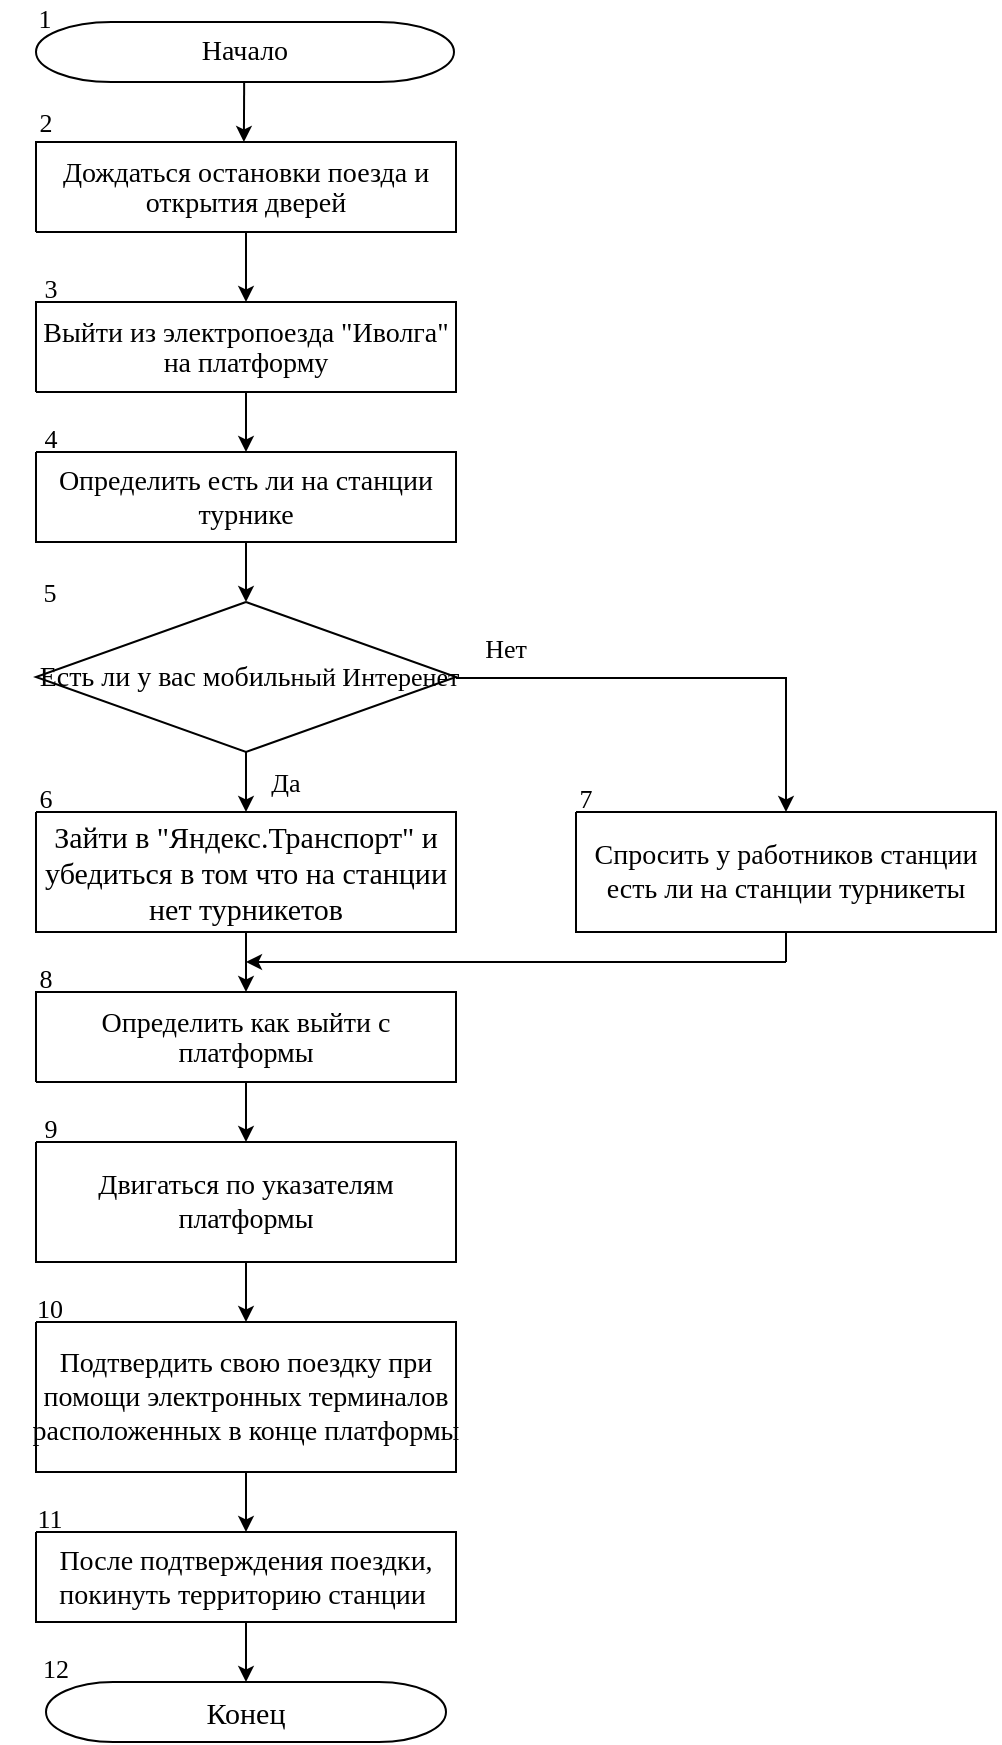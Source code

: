 <mxfile version="24.9.3">
  <diagram name="Страница-1" id="Страница-1">
    <mxGraphModel dx="-56" dy="-1249" grid="1" gridSize="10" guides="1" tooltips="1" connect="1" arrows="1" fold="1" page="1" pageScale="1" pageWidth="1442" pageHeight="2040" math="0" shadow="0">
      <root>
        <mxCell id="0" />
        <mxCell id="1" parent="0" />
        <mxCell id="3" value="Background" parent="0" />
        <mxCell id="fejvpfc_L5_mxK07ffW--48" value="" style="group" vertex="1" connectable="0" parent="3">
          <mxGeometry x="1922" y="2230" width="210" height="470" as="geometry" />
        </mxCell>
        <mxCell id="8" value="&lt;font style=&quot;font-family: &amp;quot;Times New Roman&amp;quot;; color: rgb(0, 0, 0); direction: ltr; letter-spacing: 0px; line-height: 120%; opacity: 1;&quot;&gt;&lt;font style=&quot;font-size: 14px;&quot;&gt;Дождаться остановки поезда и открытия дверей&lt;/font&gt;&lt;br&gt;&lt;/font&gt;" style="verticalAlign=middle;align=center;vsdxID=1;fillColor=#FFFFFF;gradientColor=none;shape=stencil(fc5LDoAgDEXRrZBuAJyX7sXEKo0IBvG3eyM60IEOe5LmXZxcPbKacoo9r9JkZ0GC4yQZCNuYuEtxDg3hWGdHOMSF1WbBgNotVMaAJvQSCp7nD7/wk+5nfe214v0Vd9qzR5dyOgA=);strokeColor=#000000;spacingTop=-3;spacingBottom=-3;spacingLeft=-3;spacingRight=-3;labelBackgroundColor=none;rounded=0;html=1;whiteSpace=wrap;" parent="fejvpfc_L5_mxK07ffW--48" vertex="1">
          <mxGeometry width="210" height="45" as="geometry" />
        </mxCell>
        <mxCell id="9" value="&lt;font style=&quot;font-family: &amp;quot;Times New Roman&amp;quot;; color: rgb(0, 0, 0); direction: ltr; letter-spacing: 0px; line-height: 120%; opacity: 1;&quot;&gt;&lt;font style=&quot;font-size: 14px;&quot;&gt;Выйти из электропоезда &quot;Иволга&quot; на платформу&lt;/font&gt;&lt;br&gt;&lt;/font&gt;" style="verticalAlign=middle;align=center;vsdxID=2;fillColor=#FFFFFF;gradientColor=none;shape=stencil(fc5LDoAgDEXRrZBuAJyX7sXEKo0IBvG3eyM60IEOe5LmXZxcPbKacoo9r9JkZ0GC4yQZCNuYuEtxDg3hWGdHOMSF1WbBgNotVMaAJvQSCp7nD7/wk+5nfe214v0Vd9qzR5dyOgA=);strokeColor=#000000;spacingTop=-3;spacingBottom=-3;spacingLeft=-3;spacingRight=-3;labelBackgroundColor=none;rounded=0;html=1;whiteSpace=wrap;" parent="fejvpfc_L5_mxK07ffW--48" vertex="1">
          <mxGeometry y="80" width="210" height="45" as="geometry" />
        </mxCell>
        <mxCell id="10" value="&lt;font style=&quot;font-family: &amp;quot;Times New Roman&amp;quot;; color: rgb(0, 0, 0); direction: ltr; letter-spacing: 0px; line-height: 120%; opacity: 1;&quot;&gt;&lt;font style=&quot;font-size: 14px;&quot;&gt;Определить как выйти с платформы&lt;/font&gt;&lt;br&gt;&lt;/font&gt;" style="verticalAlign=middle;align=center;vsdxID=3;fillColor=#FFFFFF;gradientColor=none;shape=stencil(fc5LDoAgDEXRrZBuAJyX7sXEKo0IBvG3eyM60IEOe5LmXZxcPbKacoo9r9JkZ0GC4yQZCNuYuEtxDg3hWGdHOMSF1WbBgNotVMaAJvQSCp7nD7/wk+5nfe214v0Vd9qzR5dyOgA=);strokeColor=#000000;spacingTop=-3;spacingBottom=-3;spacingLeft=-3;spacingRight=-3;labelBackgroundColor=none;rounded=0;html=1;whiteSpace=wrap;" parent="fejvpfc_L5_mxK07ffW--48" vertex="1">
          <mxGeometry y="425" width="210" height="45" as="geometry" />
        </mxCell>
        <mxCell id="38" style="vsdxID=22;edgeStyle=none;startArrow=none;endArrow=classic;startSize=5;endSize=5;strokeColor=#000000;spacingTop=0;spacingBottom=0;spacingLeft=0;spacingRight=0;verticalAlign=middle;html=1;labelBackgroundColor=#ffffff;rounded=0;exitX=0.5;exitY=1;exitDx=0;exitDy=0;exitPerimeter=0;entryX=0.5;entryY=0;entryDx=0;entryDy=0;entryPerimeter=0" parent="fejvpfc_L5_mxK07ffW--48" source="9" target="15" edge="1">
          <mxGeometry relative="1" as="geometry">
            <mxPoint x="105" y="125" as="sourcePoint" />
            <mxPoint x="105" y="155" as="targetPoint" />
            <Array capacity="4" as="points" />
            <mxPoint y="116" as="offset" />
          </mxGeometry>
        </mxCell>
        <mxCell id="39" style="vsdxID=23;edgeStyle=none;startArrow=none;endArrow=classic;startSize=5;endSize=5;strokeColor=#000000;spacingTop=0;spacingBottom=0;spacingLeft=0;spacingRight=0;verticalAlign=middle;html=1;labelBackgroundColor=#ffffff;rounded=0;exitX=0.5;exitY=1;exitDx=0;exitDy=0;exitPerimeter=0;entryX=0.5;entryY=0;entryDx=0;entryDy=0;entryPerimeter=0" parent="fejvpfc_L5_mxK07ffW--48" source="8" target="9" edge="1">
          <mxGeometry relative="1" as="geometry">
            <mxPoint x="105" y="50" as="sourcePoint" />
            <mxPoint x="105" y="80" as="targetPoint" />
            <Array capacity="4" as="points" />
            <mxPoint y="116" as="offset" />
          </mxGeometry>
        </mxCell>
        <mxCell id="41" style="vsdxID=25;edgeStyle=none;startArrow=none;endArrow=classic;startSize=5;endSize=5;strokeColor=#000000;spacingTop=0;spacingBottom=0;spacingLeft=0;spacingRight=0;verticalAlign=middle;html=1;labelBackgroundColor=#ffffff;rounded=0;exitX=0.5;exitY=1;exitDx=0;exitDy=0;exitPerimeter=0;entryX=0.5;entryY=0;entryDx=0;entryDy=0;entryPerimeter=0" parent="fejvpfc_L5_mxK07ffW--48" source="10" target="17" edge="1">
          <mxGeometry relative="1" as="geometry">
            <mxPoint x="105" y="470" as="sourcePoint" />
            <mxPoint x="105" y="500" as="targetPoint" />
            <Array capacity="4" as="points" />
            <mxPoint y="116" as="offset" />
          </mxGeometry>
        </mxCell>
        <mxCell id="4" value="Блок-схема" parent="0" />
        <mxCell id="11" value="&lt;font style=&quot;font-size:15px;font-family:Times New Roman;color:#000000;direction:ltr;letter-spacing:0px;line-height:120.0%;opacity:1&quot;&gt;Конец&#xa;&lt;/font&gt;" style="verticalAlign=middle;align=center;vsdxID=4;fillColor=#FFFFFF;gradientColor=none;shape=stencil(bZFrDoMgEISvYjgACtRXgtzFVCykVhrUVm9fcMEY03+TITv77cAn1b5lMs3WPOVXd7NqkB6VtHpGgvfGyoc1y9gJ/m5nJfjLfGSyNogUuELJ5kSWoVTwQY+7XzFMz/59sX6ANKim+OZHCLwlKw1ic6IscUGcx6LnRH4JgAcnKMWshoAY6mQG4wGAeePEdfBeQkucU0gNSAEo7mDg/MEJMJGcHlnxrv0YWMuOPlKosdfDAJ1771xzun+I+AE=);strokeColor=#000000;spacingTop=-3;spacingBottom=-3;spacingLeft=-3;spacingRight=-3;labelBackgroundColor=none;rounded=0;html=1;whiteSpace=wrap;" parent="4" vertex="1">
          <mxGeometry x="1927" y="3000" width="200" height="30" as="geometry" />
        </mxCell>
        <mxCell id="12" value="&lt;font style=&quot;font-family: &amp;quot;Times New Roman&amp;quot;; color: rgb(0, 0, 0); direction: ltr; letter-spacing: 0px; line-height: 120%; opacity: 1;&quot;&gt;&lt;font style=&quot;font-size: 14px;&quot;&gt;Начало&lt;/font&gt;&lt;br&gt;&lt;/font&gt;" style="verticalAlign=middle;align=center;vsdxID=5;fillColor=#FFFFFF;gradientColor=none;shape=stencil(bVFBDoMgEPwK4QEK2ComyF9MxUJqpUFt9fdFFhpjemKYZWdnBzHp9qXQNDv7UB/TzbrBZtTKmRlL0Vun7s4uYyfFq521FE/7VmhtMOUYbf4gBOdSDGYMLGdH9ra4/TFtcE2z+uJLFGpoZRFsHlRVVlLPFYnz4HoSgIIHjGVFDQJJ1EMC7WF8sV8PnqLTkyDPSAmK0U40k/QLYP5YiUaSa/bTSjuFRTg0xyRyCK83wwBJ79wx3Dx8g/wC);strokeColor=#000000;spacingTop=-3;spacingBottom=-3;spacingLeft=-3;spacingRight=-3;labelBackgroundColor=none;rounded=0;html=1;whiteSpace=wrap;" parent="4" vertex="1">
          <mxGeometry x="1922" y="2170" width="209" height="30" as="geometry" />
        </mxCell>
        <mxCell id="5" value="Background" parent="0" />
        <mxCell id="13" value="&lt;font style=&quot;font-family: &amp;quot;Times New Roman&amp;quot;; color: rgb(0, 0, 0); direction: ltr; letter-spacing: 0px; line-height: 120%; opacity: 1; font-size: 14px;&quot;&gt;&amp;nbsp;Есть ли у вас мобиль&lt;/font&gt;&lt;font style=&quot;font-size:13px;font-family:Times New Roman;color:#000000;direction:ltr;letter-spacing:0px;line-height:120.0%;opacity:1&quot;&gt;ный Интеренет&lt;/font&gt;" style="verticalAlign=middle;align=center;vsdxID=6;fillColor=#FFFFFF;gradientColor=none;shape=stencil(fc49DsMgDIbhqyBfADpkM74LUpxilQAi9Ce3j4AM6ZL18Sf5xc27zGqrJb34K3P1FiR6LlKBcEmFnyW940yYXfWEa/qw+lmYDKjdggFNGCR2e5iB05+ey3a86M2ymx7vFglhtDW75ugeTgc=);strokeColor=#000000;spacingTop=-3;spacingBottom=-3;spacingLeft=-3;spacingRight=-3;labelBackgroundColor=none;rounded=0;html=1;whiteSpace=wrap;" parent="5" vertex="1">
          <mxGeometry x="1922" y="2460" width="210" height="75" as="geometry" />
        </mxCell>
        <mxCell id="14" value="&lt;font style=&quot;font-family: &amp;quot;Times New Roman&amp;quot;; color: rgb(0, 0, 0); direction: ltr; letter-spacing: 0px; line-height: 120%; opacity: 1; font-size: 14px;&quot;&gt;Спросить у работников станции есть ли на станции турникеты&lt;/font&gt;" style="verticalAlign=middle;align=center;vsdxID=7;fillColor=#FFFFFF;gradientColor=none;shape=stencil(fc49DoAgDIbhqxAugO6ldzGhSiMCQfy7vQEWJpY2eZbvhdMukcSZU9jpYZOtluwtJc4SYQ2JthQubxDiki3CEW4Sr5aTFF+5CsGxrzRPAyy/4wFWUm1tZedaWrG+RtVu/AE=);strokeColor=#000000;spacingTop=-3;spacingBottom=-3;spacingLeft=-3;spacingRight=-3;labelBackgroundColor=none;rounded=0;html=1;whiteSpace=wrap;" parent="5" vertex="1">
          <mxGeometry x="2192" y="2565" width="210" height="60" as="geometry" />
        </mxCell>
        <mxCell id="15" value="&lt;font style=&quot;font-family: &amp;quot;Times New Roman&amp;quot;; color: rgb(0, 0, 0); direction: ltr; letter-spacing: 0px; line-height: 120%; opacity: 1; font-size: 14px;&quot;&gt;Определить есть ли на станции турнике&lt;/font&gt;" style="verticalAlign=middle;align=center;vsdxID=8;fillColor=#FFFFFF;gradientColor=none;shape=stencil(fc49DoAgDIbhqxAugO6ldzGhSiMCQfy7vQEWJpY2eZbvhdMukcSZU9jpYZOtluwtJc4SYQ2JthQubxDiki3CEW4Sr5aTFF+5CsGxrzRPAyy/4wFWUm1tZedaWrG+RtVu/AE=);strokeColor=#000000;spacingTop=-3;spacingBottom=-3;spacingLeft=-3;spacingRight=-3;labelBackgroundColor=none;rounded=0;html=1;whiteSpace=wrap;" parent="5" vertex="1">
          <mxGeometry x="1922" y="2385" width="210" height="45" as="geometry" />
        </mxCell>
        <mxCell id="16" value="&lt;font style=&quot;font-size:15px;font-family:times new roman;color:#000000;direction:ltr;letter-spacing:0px;line-height:120.0%;opacity:1&quot;&gt;Зайти в &quot;Яндекс.Транспорт&quot; и убедиться в том что на станции нет турникетов&lt;/font&gt;" style="verticalAlign=middle;align=center;vsdxID=9;fillColor=#ffffff;gradientColor=none;shape=stencil(fc49DoAgDIbhqxAugO6ldzGhSiMCQfy7vQEWJpY2eZbvhdMukcSZU9jpYZOtluwtJc4SYQ2JthQubxDiki3CEW4Sr5aTFF+5CsGxrzRPAyy/4wFWUm1tZedaWrG+RtVu/AE=);strokeColor=#000000;spacingTop=-3;spacingBottom=-3;spacingLeft=-3;spacingRight=-3;labelBackgroundColor=none;rounded=0;html=1;whiteSpace=wrap;" parent="5" vertex="1">
          <mxGeometry x="1922" y="2565" width="210" height="60" as="geometry" />
        </mxCell>
        <mxCell id="17" value="&lt;font style=&quot;font-family: &amp;quot;Times New Roman&amp;quot;; color: rgb(0, 0, 0); direction: ltr; letter-spacing: 0px; line-height: 120%; opacity: 1; font-size: 14px;&quot;&gt;Двигаться по указателям платформы&lt;/font&gt;" style="verticalAlign=middle;align=center;vsdxID=10;fillColor=#ffffff;gradientColor=none;shape=stencil(fc49DoAgDIbhqxAugO6ldzGhSiMCQfy7vQEWJpY2eZbvhdMukcSZU9jpYZOtluwtJc4SYQ2JthQubxDiki3CEW4Sr5aTFF+5CsGxrzRPAyy/4wFWUm1tZedaWrG+RtVu/AE=);strokeColor=#000000;spacingTop=-3;spacingBottom=-3;spacingLeft=-3;spacingRight=-3;labelBackgroundColor=none;rounded=0;html=1;whiteSpace=wrap;" parent="5" vertex="1">
          <mxGeometry x="1922" y="2730" width="210" height="60" as="geometry" />
        </mxCell>
        <mxCell id="20" value="&lt;font style=&quot;font-family: &amp;quot;times new roman&amp;quot;; color: rgb(0, 0, 0); direction: ltr; letter-spacing: 0px; line-height: 120%; opacity: 1; font-size: 14px;&quot;&gt;Подтвердить свою поездку при помощи электронных терминалов расположенных в конце платформы&lt;/font&gt;" style="verticalAlign=middle;align=center;vsdxID=13;fillColor=#ffffff;gradientColor=none;shape=stencil(fc49DoAgDIbhqxAugO6ldzGhSiMCQfy7vQEWJpY2eZbvhdMukcSZU9jpYZOtluwtJc4SYQ2JthQubxDiki3CEW4Sr5aTFF+5CsGxrzRPAyy/4wFWUm1tZedaWrG+RtVu/AE=);strokeColor=#000000;spacingTop=-3;spacingBottom=-3;spacingLeft=-3;spacingRight=-3;labelBackgroundColor=none;rounded=0;html=1;whiteSpace=wrap;" parent="5" vertex="1">
          <mxGeometry x="1922" y="2820" width="210" height="75" as="geometry" />
        </mxCell>
        <mxCell id="21" value="&lt;font style=&quot;font-family: &amp;quot;times new roman&amp;quot;; color: rgb(0, 0, 0); direction: ltr; letter-spacing: 0px; line-height: 120%; opacity: 1; font-size: 14px;&quot;&gt;После подтверждения поездки, покинуть территорию станции&amp;nbsp;&lt;/font&gt;" style="verticalAlign=middle;align=center;vsdxID=14;fillColor=#ffffff;gradientColor=none;shape=stencil(fc49DoAgDIbhqxAugO6ldzGhSiMCQfy7vQEWJpY2eZbvhdMukcSZU9jpYZOtluwtJc4SYQ2JthQubxDiki3CEW4Sr5aTFF+5CsGxrzRPAyy/4wFWUm1tZedaWrG+RtVu/AE=);strokeColor=#000000;spacingTop=-3;spacingBottom=-3;spacingLeft=-3;spacingRight=-3;labelBackgroundColor=none;rounded=0;html=1;whiteSpace=wrap;" parent="5" vertex="1">
          <mxGeometry x="1922" y="2925" width="210" height="45" as="geometry" />
        </mxCell>
        <mxCell id="22" value="&lt;font style=&quot;font-size:13px;font-family:Times New Roman;color:#000000;direction:ltr;letter-spacing:0px;line-height:120.0%;opacity:1&quot;&gt;1&lt;/font&gt;" style="verticalAlign=middle;align=center;vsdxID=15;fillColor=none;gradientColor=none;shape=stencil(fc49DoAgDIbhqxAugO6ldzGhSiMCQfy7vQEWJpY2eZbvhdMukcSZU9jpYZOtluwtJc4SYQ2JthQubxDiki3CEW4Sr5aTFF+5CsGxrzRPAyy/4wFWUm1tZedaWrG+RtVu/AE=);strokeColor=none;spacingTop=-3;spacingBottom=-3;spacingLeft=-3;spacingRight=-3;labelBackgroundColor=none;rounded=0;html=1;whiteSpace=wrap;" parent="5" vertex="1">
          <mxGeometry x="1904" y="2160" width="45" height="15" as="geometry" />
        </mxCell>
        <mxCell id="23" value="&lt;font style=&quot;font-size:13px;font-family:Times New Roman;color:#000000;direction:ltr;letter-spacing:0px;line-height:120.0%;opacity:1&quot;&gt;2&lt;/font&gt;" style="verticalAlign=middle;align=center;vsdxID=16;fillColor=none;gradientColor=none;shape=stencil(fc49DoAgDIbhqxAugO6ldzGhSiMCQfy7vQEWJpY2eZbvhdMukcSZU9jpYZOtluwtJc4SYQ2JthQubxDiki3CEW4Sr5aTFF+5CsGxrzRPAyy/4wFWUm1tZedaWrG+RtVu/AE=);strokeColor=none;spacingTop=-3;spacingBottom=-3;spacingLeft=-3;spacingRight=-3;labelBackgroundColor=none;rounded=0;html=1;whiteSpace=wrap;" parent="5" vertex="1">
          <mxGeometry x="1907" y="2210" width="40" height="20" as="geometry" />
        </mxCell>
        <mxCell id="24" value="&lt;font style=&quot;font-size:13px;font-family:Times New Roman;color:#000000;direction:ltr;letter-spacing:0px;line-height:120.0%;opacity:1&quot;&gt;3&lt;/font&gt;" style="verticalAlign=middle;align=center;vsdxID=17;fillColor=none;gradientColor=none;shape=stencil(fc49DoAgDIbhqxAugO6ldzGhSiMCQfy7vQEWJpY2eZbvhdMukcSZU9jpYZOtluwtJc4SYQ2JthQubxDiki3CEW4Sr5aTFF+5CsGxrzRPAyy/4wFWUm1tZedaWrG+RtVu/AE=);strokeColor=none;spacingTop=-3;spacingBottom=-3;spacingLeft=-3;spacingRight=-3;labelBackgroundColor=none;rounded=0;html=1;whiteSpace=wrap;" parent="5" vertex="1">
          <mxGeometry x="1907" y="2295" width="45" height="15" as="geometry" />
        </mxCell>
        <mxCell id="25" value="&lt;font style=&quot;font-size:13px;font-family:Times New Roman;color:#000000;direction:ltr;letter-spacing:0px;line-height:120.0%;opacity:1&quot;&gt;4&lt;/font&gt;" style="verticalAlign=middle;align=center;vsdxID=18;fillColor=none;gradientColor=none;shape=stencil(fc49DoAgDIbhqxAugO6ldzGhSiMCQfy7vQEWJpY2eZbvhdMukcSZU9jpYZOtluwtJc4SYQ2JthQubxDiki3CEW4Sr5aTFF+5CsGxrzRPAyy/4wFWUm1tZedaWrG+RtVu/AE=);strokeColor=none;spacingTop=-3;spacingBottom=-3;spacingLeft=-3;spacingRight=-3;labelBackgroundColor=none;rounded=0;html=1;whiteSpace=wrap;" parent="5" vertex="1">
          <mxGeometry x="1907" y="2370" width="45" height="15" as="geometry" />
        </mxCell>
        <mxCell id="26" value="&lt;font style=&quot;font-size:13px;font-family:Times New Roman;color:#000000;direction:ltr;letter-spacing:0px;line-height:120.0%;opacity:1&quot;&gt;5&lt;/font&gt;" style="verticalAlign=middle;align=center;vsdxID=19;fillColor=none;gradientColor=none;shape=stencil(fc49DoAgDIbhqxAugO6ldzGhSiMCQfy7vQEWJpY2eZbvhdMukcSZU9jpYZOtluwtJc4SYQ2JthQubxDiki3CEW4Sr5aTFF+5CsGxrzRPAyy/4wFWUm1tZedaWrG+RtVu/AE=);strokeColor=none;spacingTop=-3;spacingBottom=-3;spacingLeft=-3;spacingRight=-3;labelBackgroundColor=none;rounded=0;html=1;whiteSpace=wrap;" parent="5" vertex="1">
          <mxGeometry x="1909" y="2445" width="40" height="20" as="geometry" />
        </mxCell>
        <mxCell id="36" style="vsdxID=20;edgeStyle=none;startArrow=none;endArrow=classic;startSize=5;endSize=5;strokeColor=#000000;spacingTop=0;spacingBottom=0;spacingLeft=0;spacingRight=0;verticalAlign=middle;html=1;labelBackgroundColor=#ffffff;rounded=0;exitX=0.5;exitY=1;exitDx=0;exitDy=0;exitPerimeter=0;entryX=0.5;entryY=0;entryDx=0;entryDy=0;entryPerimeter=0" parent="5" source="13" target="16" edge="1">
          <mxGeometry relative="1" as="geometry">
            <mxPoint x="2027" y="2535" as="sourcePoint" />
            <mxPoint x="2027" y="2565" as="targetPoint" />
            <Array capacity="4" as="points" />
            <mxPoint y="116" as="offset" />
          </mxGeometry>
        </mxCell>
        <mxCell id="37" style="vsdxID=21;edgeStyle=none;startArrow=none;endArrow=classic;startSize=5;endSize=5;strokeColor=#000000;spacingTop=0;spacingBottom=0;spacingLeft=0;spacingRight=0;verticalAlign=middle;html=1;labelBackgroundColor=#ffffff;rounded=0;exitX=0.5;exitY=1;exitDx=0;exitDy=0;exitPerimeter=0;entryX=0.5;entryY=0;entryDx=0;entryDy=0;entryPerimeter=0" parent="5" source="15" target="13" edge="1">
          <mxGeometry relative="1" as="geometry">
            <mxPoint x="2027" y="2430" as="sourcePoint" />
            <mxPoint x="2027" y="2460" as="targetPoint" />
            <Array capacity="4" as="points" />
            <mxPoint y="116" as="offset" />
          </mxGeometry>
        </mxCell>
        <mxCell id="40" style="vsdxID=24;edgeStyle=none;startArrow=none;endArrow=classic;startSize=5;endSize=5;strokeColor=#000000;spacingTop=0;spacingBottom=0;spacingLeft=0;spacingRight=0;verticalAlign=middle;html=1;labelBackgroundColor=#ffffff;rounded=0;exitX=0.5;exitY=1;exitDx=0;exitDy=0;exitPerimeter=0;entryX=0.5;entryY=0;entryDx=0;entryDy=0;entryPerimeter=0" parent="5" source="16" target="10" edge="1">
          <mxGeometry relative="1" as="geometry">
            <mxPoint x="2027" y="2625" as="sourcePoint" />
            <mxPoint x="2027" y="2655" as="targetPoint" />
            <Array capacity="4" as="points" />
            <mxPoint y="116" as="offset" />
          </mxGeometry>
        </mxCell>
        <mxCell id="42" style="vsdxID=26;edgeStyle=none;startArrow=none;endArrow=classic;startSize=5;endSize=5;strokeColor=#000000;spacingTop=0;spacingBottom=0;spacingLeft=0;spacingRight=0;verticalAlign=middle;html=1;labelBackgroundColor=#ffffff;rounded=0;exitX=0.5;exitY=1;exitDx=0;exitDy=0;exitPerimeter=0;entryX=0.5;entryY=0;entryDx=0;entryDy=0;entryPerimeter=0" parent="5" source="17" target="20" edge="1">
          <mxGeometry relative="1" as="geometry">
            <mxPoint x="2027" y="2790" as="sourcePoint" />
            <mxPoint x="2027" y="2820" as="targetPoint" />
            <Array capacity="4" as="points" />
            <mxPoint y="116" as="offset" />
          </mxGeometry>
        </mxCell>
        <mxCell id="43" style="vsdxID=27;edgeStyle=none;startArrow=none;endArrow=classic;startSize=5;endSize=5;strokeColor=#000000;spacingTop=0;spacingBottom=0;spacingLeft=0;spacingRight=0;verticalAlign=middle;html=1;labelBackgroundColor=#ffffff;rounded=0;exitX=0.5;exitY=1;exitDx=0;exitDy=0;exitPerimeter=0;entryX=0.5;entryY=0;entryDx=0;entryDy=0;entryPerimeter=0" parent="5" source="20" target="21" edge="1">
          <mxGeometry relative="1" as="geometry">
            <mxPoint x="2027" y="2895" as="sourcePoint" />
            <mxPoint x="2027" y="2925" as="targetPoint" />
            <Array capacity="4" as="points" />
            <mxPoint y="116" as="offset" />
          </mxGeometry>
        </mxCell>
        <mxCell id="44" style="vsdxID=28;edgeStyle=none;startArrow=none;endArrow=classic;startSize=5;endSize=5;strokeColor=#000000;spacingTop=0;spacingBottom=0;spacingLeft=0;spacingRight=0;verticalAlign=middle;html=1;labelBackgroundColor=#ffffff;rounded=0;exitX=0.5;exitY=1;exitDx=0;exitDy=0;exitPerimeter=0;entryX=0.5;entryY=0;entryDx=0;entryDy=0;entryPerimeter=0" parent="5" source="21" target="11" edge="1">
          <mxGeometry relative="1" as="geometry">
            <mxPoint x="2027" y="2970" as="sourcePoint" />
            <mxPoint x="2027" y="3000" as="targetPoint" />
            <Array capacity="4" as="points" />
            <mxPoint y="116" as="offset" />
          </mxGeometry>
        </mxCell>
        <mxCell id="2" value="Background" parent="0" />
        <mxCell id="27" value="&lt;font style=&quot;font-size:13px;font-family:Times New Roman;color:#000000;direction:ltr;letter-spacing:0px;line-height:120.0%;opacity:1&quot;&gt;6&lt;/font&gt;" style="verticalAlign=middle;align=center;vsdxID=30;fillColor=none;gradientColor=none;shape=stencil(fc49DoAgDIbhqxAugO6ldzGhSiMCQfy7vQEWJpY2eZbvhdMukcSZU9jpYZOtluwtJc4SYQ2JthQubxDiki3CEW4Sr5aTFF+5CsGxrzRPAyy/4wFWUm1tZedaWrG+RtVu/AE=);strokeColor=none;spacingTop=-3;spacingBottom=-3;spacingLeft=-3;spacingRight=-3;labelBackgroundColor=none;rounded=0;html=1;whiteSpace=wrap;" parent="2" vertex="1">
          <mxGeometry x="1907" y="2550" width="40" height="15" as="geometry" />
        </mxCell>
        <mxCell id="28" value="&lt;font style=&quot;font-size:13px;font-family:Times New Roman;color:#000000;direction:ltr;letter-spacing:0px;line-height:120.0%;opacity:1&quot;&gt;7&lt;/font&gt;" style="verticalAlign=middle;align=center;vsdxID=31;fillColor=none;gradientColor=none;shape=stencil(fc49DoAgDIbhqxAugO6ldzGhSiMCQfy7vQEWJpY2eZbvhdMukcSZU9jpYZOtluwtJc4SYQ2JthQubxDiki3CEW4Sr5aTFF+5CsGxrzRPAyy/4wFWUm1tZedaWrG+RtVu/AE=);strokeColor=none;spacingTop=-3;spacingBottom=-3;spacingLeft=-3;spacingRight=-3;labelBackgroundColor=none;rounded=0;html=1;whiteSpace=wrap;" parent="2" vertex="1">
          <mxGeometry x="2177" y="2550" width="40" height="15" as="geometry" />
        </mxCell>
        <mxCell id="29" value="&lt;font style=&quot;font-size:13px;font-family:Times New Roman;color:#000000;direction:ltr;letter-spacing:0px;line-height:120.0%;opacity:1&quot;&gt;8&lt;/font&gt;" style="verticalAlign=middle;align=center;vsdxID=32;fillColor=none;gradientColor=none;shape=stencil(fc49DoAgDIbhqxAugO6ldzGhSiMCQfy7vQEWJpY2eZbvhdMukcSZU9jpYZOtluwtJc4SYQ2JthQubxDiki3CEW4Sr5aTFF+5CsGxrzRPAyy/4wFWUm1tZedaWrG+RtVu/AE=);strokeColor=none;spacingTop=-3;spacingBottom=-3;spacingLeft=-3;spacingRight=-3;labelBackgroundColor=none;rounded=0;html=1;whiteSpace=wrap;" parent="2" vertex="1">
          <mxGeometry x="1907" y="2640" width="40" height="15" as="geometry" />
        </mxCell>
        <mxCell id="30" value="&lt;font style=&quot;font-size:13px;font-family:Times New Roman;color:#000000;direction:ltr;letter-spacing:0px;line-height:120.0%;opacity:1&quot;&gt;9&lt;/font&gt;" style="verticalAlign=middle;align=center;vsdxID=33;fillColor=none;gradientColor=none;shape=stencil(fc49DoAgDIbhqxAugO6ldzGhSiMCQfy7vQEWJpY2eZbvhdMukcSZU9jpYZOtluwtJc4SYQ2JthQubxDiki3CEW4Sr5aTFF+5CsGxrzRPAyy/4wFWUm1tZedaWrG+RtVu/AE=);strokeColor=none;spacingTop=-3;spacingBottom=-3;spacingLeft=-3;spacingRight=-3;labelBackgroundColor=none;rounded=0;html=1;whiteSpace=wrap;" parent="2" vertex="1">
          <mxGeometry x="1907" y="2715" width="45" height="15" as="geometry" />
        </mxCell>
        <mxCell id="31" value="&lt;font style=&quot;font-size:13px;font-family:Times New Roman;color:#000000;direction:ltr;letter-spacing:0px;line-height:120.0%;opacity:1&quot;&gt;10&lt;/font&gt;" style="verticalAlign=middle;align=center;vsdxID=34;fillColor=none;gradientColor=none;shape=stencil(fc49DoAgDIbhqxAugO6ldzGhSiMCQfy7vQEWJpY2eZbvhdMukcSZU9jpYZOtluwtJc4SYQ2JthQubxDiki3CEW4Sr5aTFF+5CsGxrzRPAyy/4wFWUm1tZedaWrG+RtVu/AE=);strokeColor=none;spacingTop=-3;spacingBottom=-3;spacingLeft=-3;spacingRight=-3;labelBackgroundColor=none;rounded=0;html=1;whiteSpace=wrap;" parent="2" vertex="1">
          <mxGeometry x="1909" y="2805" width="40" height="15" as="geometry" />
        </mxCell>
        <mxCell id="32" value="&lt;font style=&quot;font-size:13px;font-family:Times New Roman;color:#000000;direction:ltr;letter-spacing:0px;line-height:120.0%;opacity:1&quot;&gt;11&lt;/font&gt;" style="verticalAlign=middle;align=center;vsdxID=35;fillColor=none;gradientColor=none;shape=stencil(fc49DoAgDIbhqxAugO6ldzGhSiMCQfy7vQEWJpY2eZbvhdMukcSZU9jpYZOtluwtJc4SYQ2JthQubxDiki3CEW4Sr5aTFF+5CsGxrzRPAyy/4wFWUm1tZedaWrG+RtVu/AE=);strokeColor=none;spacingTop=-3;spacingBottom=-3;spacingLeft=-3;spacingRight=-3;labelBackgroundColor=none;rounded=0;html=1;whiteSpace=wrap;" parent="2" vertex="1">
          <mxGeometry x="1909" y="2910" width="40" height="15" as="geometry" />
        </mxCell>
        <mxCell id="33" value="&lt;font style=&quot;font-size:13px;font-family:Times New Roman;color:#000000;direction:ltr;letter-spacing:0px;line-height:120.0%;opacity:1&quot;&gt;12&lt;/font&gt;" style="verticalAlign=middle;align=center;vsdxID=36;fillColor=none;gradientColor=none;shape=stencil(fc49DoAgDIbhqxAugO6ldzGhSiMCQfy7vQEWJpY2eZbvhdMukcSZU9jpYZOtluwtJc4SYQ2JthQubxDiki3CEW4Sr5aTFF+5CsGxrzRPAyy/4wFWUm1tZedaWrG+RtVu/AE=);strokeColor=none;spacingTop=-3;spacingBottom=-3;spacingLeft=-3;spacingRight=-3;labelBackgroundColor=none;rounded=0;html=1;whiteSpace=wrap;" parent="2" vertex="1">
          <mxGeometry x="1912" y="2985" width="40" height="15" as="geometry" />
        </mxCell>
        <mxCell id="34" value="&lt;font style=&quot;font-size:13px;font-family:Times New Roman;color:#000000;direction:ltr;letter-spacing:0px;line-height:120.0%;opacity:1&quot;&gt;Да&lt;/font&gt;" style="verticalAlign=middle;align=center;vsdxID=37;fillColor=none;gradientColor=none;shape=stencil(fc49DoAgDIbhqxAugO6ldzGhSiMCQfy7vQEWJpY2eZbvhdMukcSZU9jpYZOtluwtJc4SYQ2JthQubxDiki3CEW4Sr5aTFF+5CsGxrzRPAyy/4wFWUm1tZedaWrG+RtVu/AE=);strokeColor=none;spacingTop=-3;spacingBottom=-3;spacingLeft=-3;spacingRight=-3;labelBackgroundColor=none;rounded=0;html=1;whiteSpace=wrap;" parent="2" vertex="1">
          <mxGeometry x="2027" y="2535" width="40" height="30" as="geometry" />
        </mxCell>
        <mxCell id="35" value="&lt;font style=&quot;font-size:13px;font-family:Times New Roman;color:#000000;direction:ltr;letter-spacing:0px;line-height:120.0%;opacity:1&quot;&gt;Нет&lt;/font&gt;" style="verticalAlign=middle;align=center;vsdxID=38;fillColor=none;gradientColor=none;shape=stencil(fc49DoAgDIbhqxAugO6ldzGhSiMCQfy7vQEWJpY2eZbvhdMukcSZU9jpYZOtluwtJc4SYQ2JthQubxDiki3CEW4Sr5aTFF+5CsGxrzRPAyy/4wFWUm1tZedaWrG+RtVu/AE=);strokeColor=none;spacingTop=-3;spacingBottom=-3;spacingLeft=-3;spacingRight=-3;labelBackgroundColor=none;rounded=0;html=1;whiteSpace=wrap;" parent="2" vertex="1">
          <mxGeometry x="2137" y="2475" width="40" height="15" as="geometry" />
        </mxCell>
        <mxCell id="48" style="vsdxID=40;edgeStyle=none;startArrow=none;endArrow=none;startSize=5;endSize=5;strokeColor=#000000;spacingTop=0;spacingBottom=0;spacingLeft=0;spacingRight=0;verticalAlign=middle;html=1;labelBackgroundColor=#ffffff;rounded=1;" parent="2" edge="1">
          <mxGeometry relative="1" as="geometry">
            <mxPoint x="2297" y="2640" as="sourcePoint" />
            <mxPoint x="2297" y="2625" as="targetPoint" />
            <Array capacity="4" as="points" />
            <mxPoint y="109" as="offset" />
          </mxGeometry>
        </mxCell>
        <mxCell id="45" style="vsdxID=39;edgeStyle=none;startArrow=none;endArrow=classic;startSize=5;endSize=5;strokeColor=#000000;spacingTop=0;spacingBottom=0;spacingLeft=0;spacingRight=0;verticalAlign=middle;html=1;labelBackgroundColor=#ffffff;rounded=0;exitX=1;exitY=0.507;exitDx=0;exitDy=0;exitPerimeter=0;entryX=0.5;entryY=0;entryDx=0;entryDy=0;entryPerimeter=0" parent="2" source="13" target="14" edge="1">
          <mxGeometry relative="1" as="geometry">
            <mxPoint x="2132" y="2498" as="sourcePoint" />
            <mxPoint x="2297" y="2565" as="targetPoint" />
            <Array capacity="4" as="points">
              <mxPoint x="2297" y="2498" />
            </Array>
            <mxPoint x="-116" y="168" as="offset" />
          </mxGeometry>
        </mxCell>
        <mxCell id="46" style="vsdxID=41;edgeStyle=none;startArrow=none;endArrow=classic;startSize=5;endSize=5;strokeColor=#000000;spacingTop=0;spacingBottom=0;spacingLeft=0;spacingRight=0;verticalAlign=middle;html=1;labelBackgroundColor=#ffffff;rounded=1;exitX=0.498;exitY=1;exitDx=0;exitDy=0;exitPerimeter=0;entryX=0.495;entryY=0;entryDx=0;entryDy=0;entryPerimeter=0" parent="2" source="12" target="8" edge="1">
          <mxGeometry relative="1" as="geometry">
            <mxPoint x="2026" y="2205" as="sourcePoint" />
            <mxPoint x="2026" y="2235" as="targetPoint" />
            <Array capacity="4" as="points" />
            <mxPoint x="-1" y="116" as="offset" />
          </mxGeometry>
        </mxCell>
        <mxCell id="47" style="vsdxID=29;edgeStyle=none;startArrow=none;endArrow=classic;startSize=5;endSize=5;strokeColor=#000000;spacingTop=0;spacingBottom=0;spacingLeft=0;spacingRight=0;verticalAlign=middle;html=1;labelBackgroundColor=#ffffff;rounded=0;" parent="2" edge="1">
          <mxGeometry relative="1" as="geometry">
            <mxPoint x="2297" y="2640" as="sourcePoint" />
            <mxPoint x="2027" y="2640" as="targetPoint" />
            <Array capacity="4" as="points" />
            <mxPoint x="135" y="102" as="offset" />
          </mxGeometry>
        </mxCell>
        <mxCell id="6" value="Соединительная линия" parent="0" />
        <mxCell id="7" value="Background" parent="0" />
      </root>
    </mxGraphModel>
  </diagram>
</mxfile>
